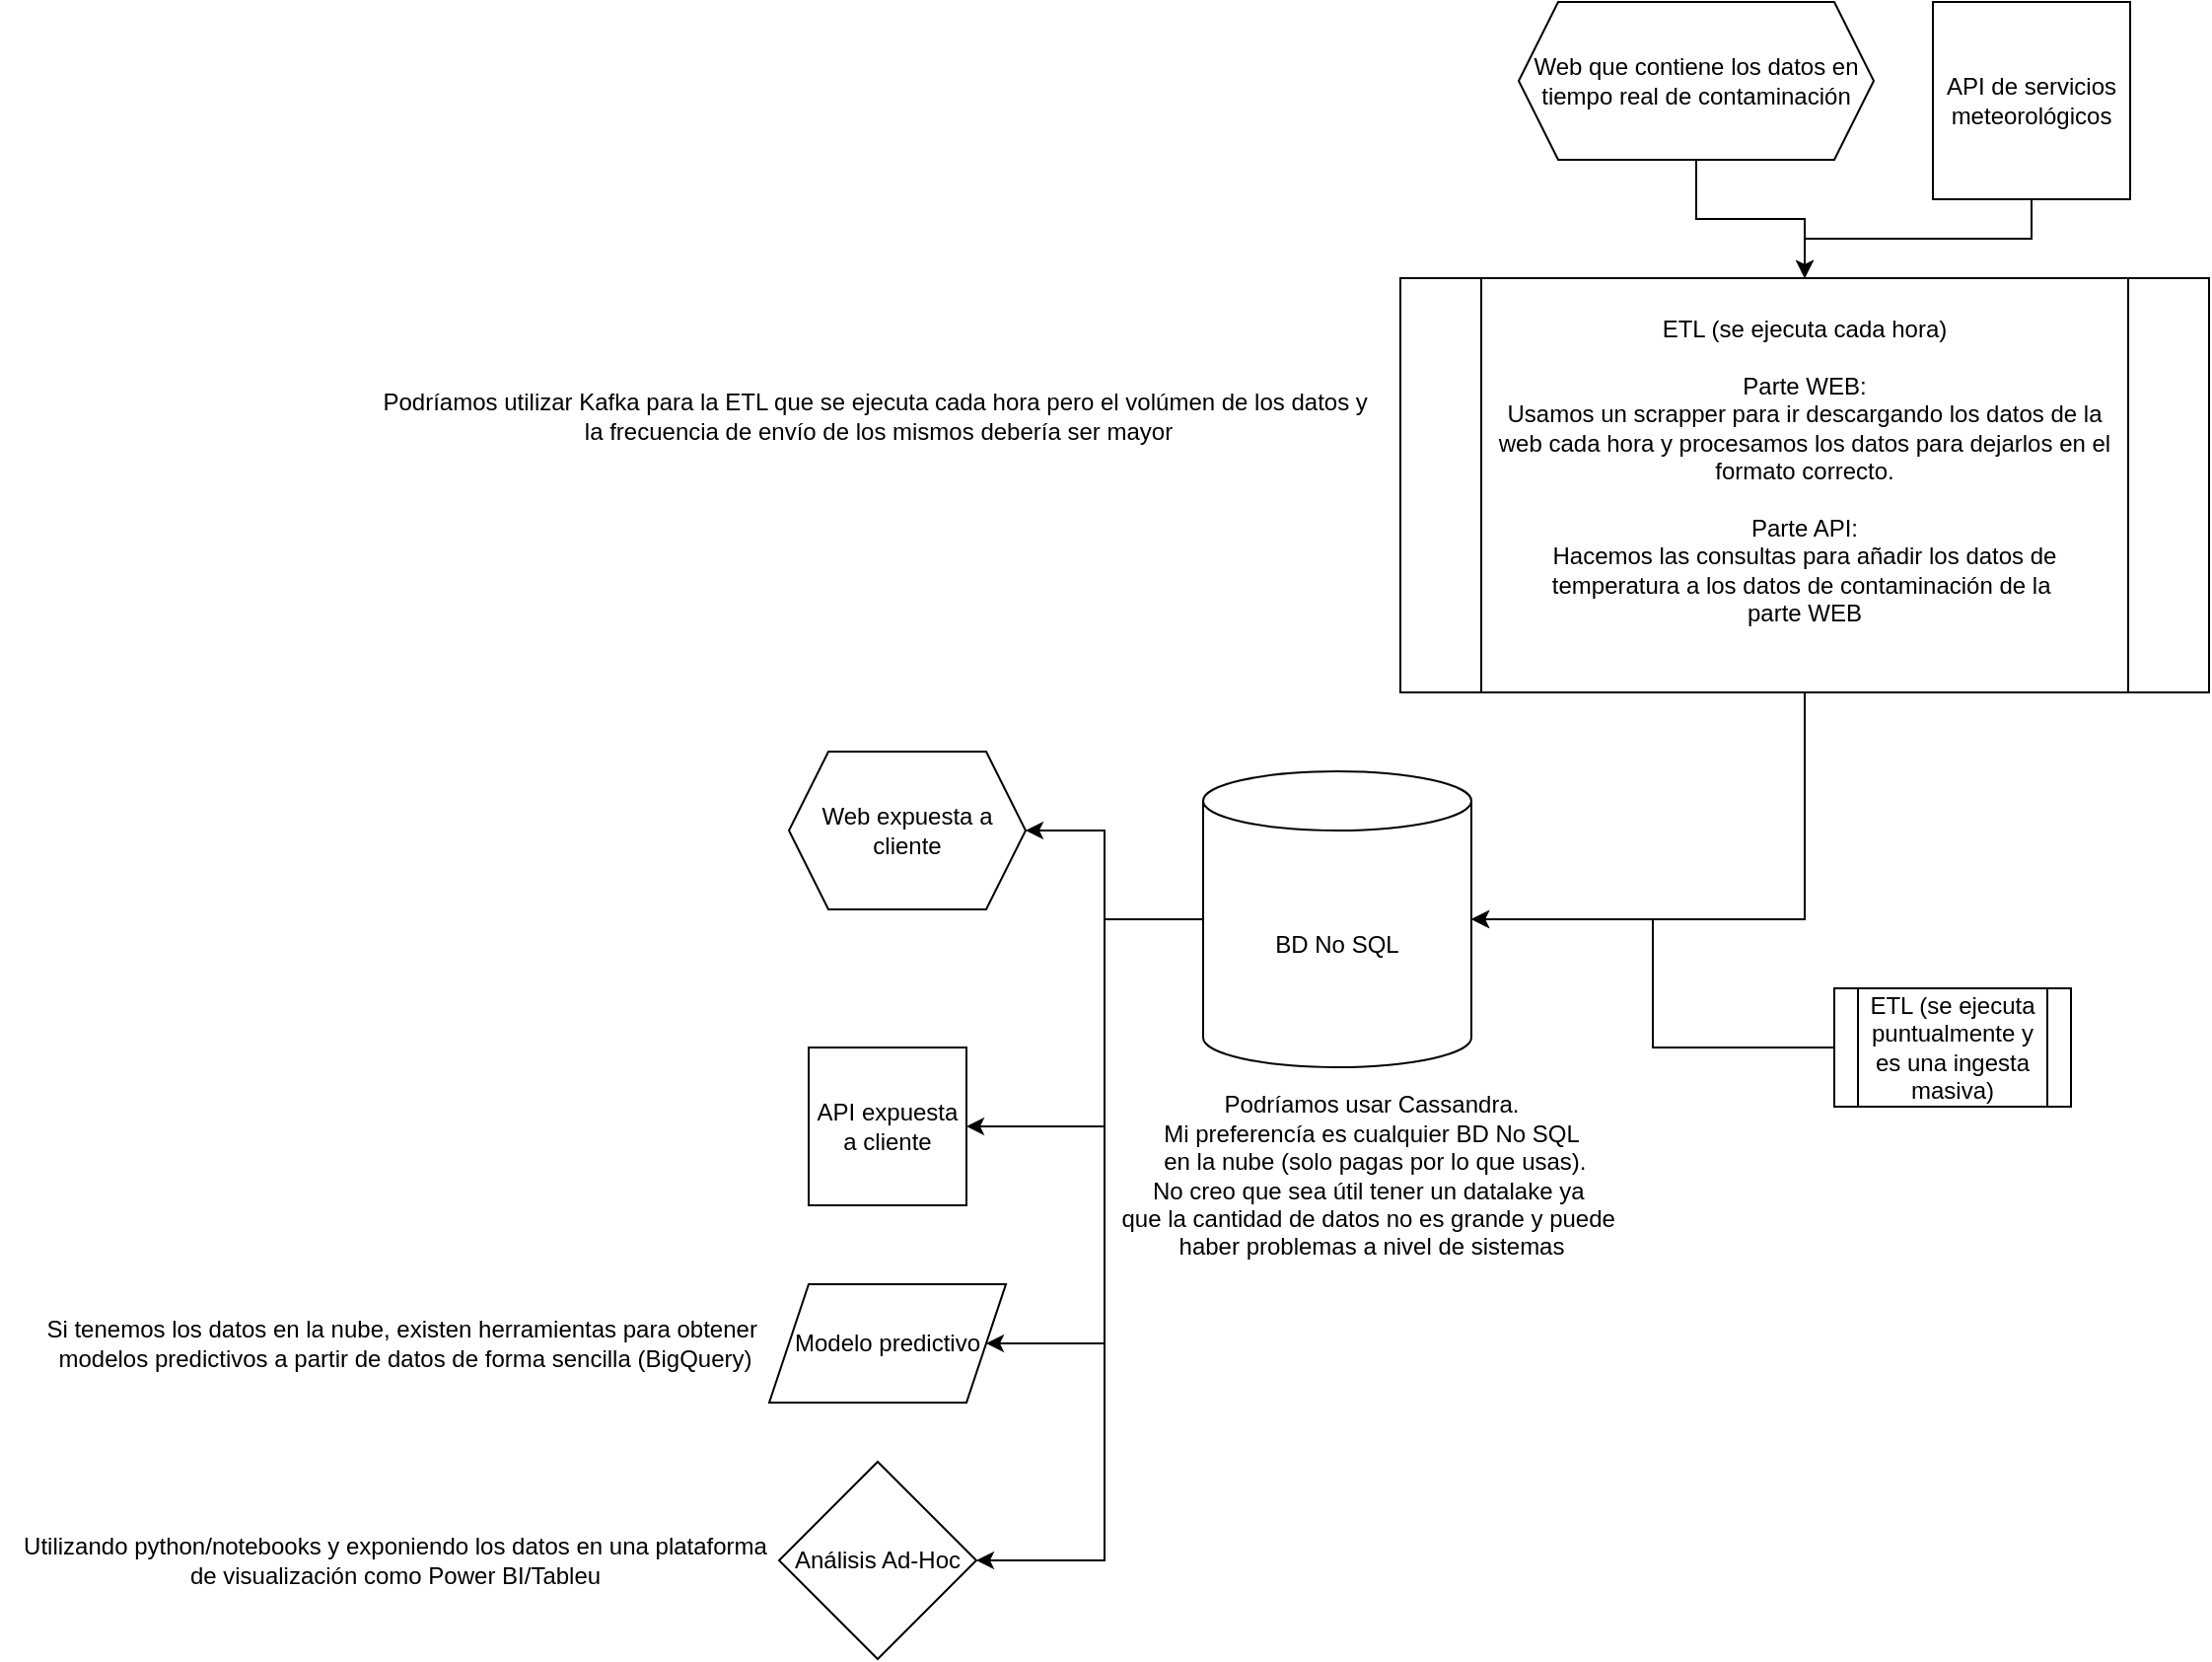<mxfile version="24.4.8" type="github">
  <diagram name="Page-1" id="WLO4LGo2Aa8Ct4FPDcbk">
    <mxGraphModel dx="2261" dy="1907" grid="1" gridSize="10" guides="1" tooltips="1" connect="1" arrows="1" fold="1" page="1" pageScale="1" pageWidth="827" pageHeight="1169" math="0" shadow="0">
      <root>
        <mxCell id="0" />
        <mxCell id="1" parent="0" />
        <mxCell id="jW_kl0NcLJmKantq0PO1-5" value="API expuesta a cliente" style="whiteSpace=wrap;html=1;aspect=fixed;" vertex="1" parent="1">
          <mxGeometry x="40" y="470" width="80" height="80" as="geometry" />
        </mxCell>
        <mxCell id="jW_kl0NcLJmKantq0PO1-23" value="" style="edgeStyle=orthogonalEdgeStyle;rounded=0;orthogonalLoop=1;jettySize=auto;html=1;" edge="1" parent="1" source="jW_kl0NcLJmKantq0PO1-6" target="jW_kl0NcLJmKantq0PO1-16">
          <mxGeometry relative="1" as="geometry">
            <Array as="points">
              <mxPoint x="190" y="405" />
              <mxPoint x="190" y="360" />
            </Array>
          </mxGeometry>
        </mxCell>
        <mxCell id="jW_kl0NcLJmKantq0PO1-24" style="edgeStyle=orthogonalEdgeStyle;rounded=0;orthogonalLoop=1;jettySize=auto;html=1;entryX=1;entryY=0.5;entryDx=0;entryDy=0;" edge="1" parent="1" source="jW_kl0NcLJmKantq0PO1-6" target="jW_kl0NcLJmKantq0PO1-5">
          <mxGeometry relative="1" as="geometry">
            <Array as="points">
              <mxPoint x="190" y="405" />
              <mxPoint x="190" y="510" />
            </Array>
          </mxGeometry>
        </mxCell>
        <mxCell id="jW_kl0NcLJmKantq0PO1-26" style="edgeStyle=orthogonalEdgeStyle;rounded=0;orthogonalLoop=1;jettySize=auto;html=1;entryX=1;entryY=0.5;entryDx=0;entryDy=0;" edge="1" parent="1" source="jW_kl0NcLJmKantq0PO1-6" target="jW_kl0NcLJmKantq0PO1-25">
          <mxGeometry relative="1" as="geometry">
            <Array as="points">
              <mxPoint x="190" y="405" />
              <mxPoint x="190" y="620" />
            </Array>
          </mxGeometry>
        </mxCell>
        <mxCell id="jW_kl0NcLJmKantq0PO1-30" style="edgeStyle=orthogonalEdgeStyle;rounded=0;orthogonalLoop=1;jettySize=auto;html=1;entryX=1;entryY=0.5;entryDx=0;entryDy=0;" edge="1" parent="1" source="jW_kl0NcLJmKantq0PO1-6" target="jW_kl0NcLJmKantq0PO1-28">
          <mxGeometry relative="1" as="geometry">
            <Array as="points">
              <mxPoint x="190" y="405" />
              <mxPoint x="190" y="730" />
            </Array>
          </mxGeometry>
        </mxCell>
        <mxCell id="jW_kl0NcLJmKantq0PO1-6" value="BD No SQL" style="shape=cylinder3;whiteSpace=wrap;html=1;boundedLbl=1;backgroundOutline=1;size=15;" vertex="1" parent="1">
          <mxGeometry x="240" y="330" width="136" height="150" as="geometry" />
        </mxCell>
        <mxCell id="jW_kl0NcLJmKantq0PO1-14" style="edgeStyle=orthogonalEdgeStyle;rounded=0;orthogonalLoop=1;jettySize=auto;html=1;" edge="1" parent="1" source="jW_kl0NcLJmKantq0PO1-7" target="jW_kl0NcLJmKantq0PO1-12">
          <mxGeometry relative="1" as="geometry" />
        </mxCell>
        <mxCell id="jW_kl0NcLJmKantq0PO1-7" value="API de servicios meteorológicos" style="whiteSpace=wrap;html=1;aspect=fixed;" vertex="1" parent="1">
          <mxGeometry x="610" y="-60" width="100" height="100" as="geometry" />
        </mxCell>
        <mxCell id="jW_kl0NcLJmKantq0PO1-13" style="edgeStyle=orthogonalEdgeStyle;rounded=0;orthogonalLoop=1;jettySize=auto;html=1;" edge="1" parent="1" source="jW_kl0NcLJmKantq0PO1-8" target="jW_kl0NcLJmKantq0PO1-12">
          <mxGeometry relative="1" as="geometry" />
        </mxCell>
        <mxCell id="jW_kl0NcLJmKantq0PO1-8" value="Web que contiene los datos en tiempo real de contaminación" style="shape=hexagon;perimeter=hexagonPerimeter2;whiteSpace=wrap;html=1;fixedSize=1;" vertex="1" parent="1">
          <mxGeometry x="400" y="-60" width="180" height="80" as="geometry" />
        </mxCell>
        <mxCell id="jW_kl0NcLJmKantq0PO1-9" value="&lt;div&gt;&lt;br&gt;&lt;/div&gt;" style="text;html=1;align=center;verticalAlign=middle;resizable=0;points=[];autosize=1;strokeColor=none;fillColor=none;" vertex="1" parent="1">
          <mxGeometry x="530" y="155" width="20" height="30" as="geometry" />
        </mxCell>
        <mxCell id="jW_kl0NcLJmKantq0PO1-12" value="&lt;div&gt;ETL (se ejecuta cada hora)&lt;br&gt;&lt;/div&gt;&lt;div&gt;&lt;br&gt;&lt;/div&gt;&lt;div&gt;Parte WEB:&lt;/div&gt;Usamos un scrapper para ir descargando los datos de la web&amp;nbsp;&lt;span style=&quot;background-color: initial;&quot;&gt;cada hora y&amp;nbsp;&lt;/span&gt;&lt;span style=&quot;background-color: initial;&quot;&gt;procesamos los datos para dejarlos en el formato&amp;nbsp;&lt;/span&gt;&lt;span style=&quot;background-color: initial;&quot;&gt;correcto.&lt;/span&gt;&lt;div&gt;&lt;br&gt;&lt;/div&gt;&lt;div&gt;Parte API:&lt;/div&gt;&lt;div&gt;Hacemos las consultas para añadir los datos de temperatura&amp;nbsp;&lt;span style=&quot;background-color: initial;&quot;&gt;a los&amp;nbsp;&lt;/span&gt;&lt;span style=&quot;background-color: initial;&quot;&gt;datos de contaminación de la&amp;nbsp;&lt;/span&gt;&lt;/div&gt;&lt;div&gt;&lt;span style=&quot;background-color: initial;&quot;&gt;parte WEB&lt;/span&gt;&lt;/div&gt;&lt;div&gt;&lt;br style=&quot;text-wrap: nowrap;&quot;&gt;&lt;/div&gt;" style="shape=process;whiteSpace=wrap;html=1;backgroundOutline=1;" vertex="1" parent="1">
          <mxGeometry x="340" y="80" width="410" height="210" as="geometry" />
        </mxCell>
        <mxCell id="jW_kl0NcLJmKantq0PO1-15" style="edgeStyle=orthogonalEdgeStyle;rounded=0;orthogonalLoop=1;jettySize=auto;html=1;entryX=1;entryY=0.5;entryDx=0;entryDy=0;entryPerimeter=0;" edge="1" parent="1" source="jW_kl0NcLJmKantq0PO1-12" target="jW_kl0NcLJmKantq0PO1-6">
          <mxGeometry relative="1" as="geometry" />
        </mxCell>
        <mxCell id="jW_kl0NcLJmKantq0PO1-16" value="Web expuesta a cliente" style="shape=hexagon;perimeter=hexagonPerimeter2;whiteSpace=wrap;html=1;fixedSize=1;" vertex="1" parent="1">
          <mxGeometry x="30" y="320" width="120" height="80" as="geometry" />
        </mxCell>
        <mxCell id="jW_kl0NcLJmKantq0PO1-17" value="ETL (se ejecuta puntualmente y es una ingesta masiva)" style="shape=process;whiteSpace=wrap;html=1;backgroundOutline=1;" vertex="1" parent="1">
          <mxGeometry x="560" y="440" width="120" height="60" as="geometry" />
        </mxCell>
        <mxCell id="jW_kl0NcLJmKantq0PO1-19" value="Podríamos utilizar Kafka para la ETL que se ejecuta cada hora pero el volúmen de los datos y&amp;nbsp;&lt;div&gt;la frecuencia de envío de los mismos debería ser mayor&lt;/div&gt;" style="text;html=1;align=center;verticalAlign=middle;resizable=0;points=[];autosize=1;strokeColor=none;fillColor=none;" vertex="1" parent="1">
          <mxGeometry x="-190" y="130" width="530" height="40" as="geometry" />
        </mxCell>
        <mxCell id="jW_kl0NcLJmKantq0PO1-21" style="edgeStyle=orthogonalEdgeStyle;rounded=0;orthogonalLoop=1;jettySize=auto;html=1;entryX=1;entryY=0.5;entryDx=0;entryDy=0;entryPerimeter=0;" edge="1" parent="1" source="jW_kl0NcLJmKantq0PO1-17" target="jW_kl0NcLJmKantq0PO1-6">
          <mxGeometry relative="1" as="geometry" />
        </mxCell>
        <mxCell id="jW_kl0NcLJmKantq0PO1-22" value="Podríamos usar Cassandra.&lt;div&gt;Mi preferencía es cualquier BD No SQL&lt;/div&gt;&lt;div&gt;&amp;nbsp;en la nube (solo pagas por lo que usas).&lt;/div&gt;&lt;div&gt;No creo que sea útil tener un datalake ya&amp;nbsp;&lt;/div&gt;&lt;div&gt;que la cantidad&amp;nbsp;&lt;span style=&quot;background-color: initial;&quot;&gt;de datos&amp;nbsp;&lt;/span&gt;&lt;span style=&quot;background-color: initial;&quot;&gt;no es grande y&amp;nbsp;&lt;/span&gt;&lt;span style=&quot;background-color: initial;&quot;&gt;puede&amp;nbsp;&lt;/span&gt;&lt;/div&gt;&lt;div&gt;&lt;span style=&quot;background-color: initial;&quot;&gt;haber&amp;nbsp;&lt;/span&gt;&lt;span style=&quot;background-color: initial;&quot;&gt;problemas&amp;nbsp;&lt;/span&gt;&lt;span style=&quot;background-color: initial;&quot;&gt;a nivel de sistemas&lt;/span&gt;&lt;/div&gt;" style="text;html=1;align=center;verticalAlign=middle;resizable=0;points=[];autosize=1;strokeColor=none;fillColor=none;" vertex="1" parent="1">
          <mxGeometry x="185" y="485" width="280" height="100" as="geometry" />
        </mxCell>
        <mxCell id="jW_kl0NcLJmKantq0PO1-25" value="Modelo predictivo" style="shape=parallelogram;perimeter=parallelogramPerimeter;whiteSpace=wrap;html=1;fixedSize=1;" vertex="1" parent="1">
          <mxGeometry x="20" y="590" width="120" height="60" as="geometry" />
        </mxCell>
        <mxCell id="jW_kl0NcLJmKantq0PO1-27" value="Si tenemos los datos en la nube, existen herramientas para obtener&amp;nbsp;&lt;div&gt;modelos predictivos a partir de datos de forma sencilla (BigQuery)&lt;/div&gt;" style="text;html=1;align=center;verticalAlign=middle;resizable=0;points=[];autosize=1;strokeColor=none;fillColor=none;" vertex="1" parent="1">
          <mxGeometry x="-360" y="600" width="390" height="40" as="geometry" />
        </mxCell>
        <mxCell id="jW_kl0NcLJmKantq0PO1-28" value="Análisis Ad-Hoc" style="rhombus;whiteSpace=wrap;html=1;" vertex="1" parent="1">
          <mxGeometry x="25" y="680" width="100" height="100" as="geometry" />
        </mxCell>
        <mxCell id="jW_kl0NcLJmKantq0PO1-32" value="Utilizando python/notebooks y exponiendo los datos en una plataforma&lt;div&gt;&amp;nbsp;de visualización como Power BI/Tableu&amp;nbsp;&lt;/div&gt;" style="text;html=1;align=center;verticalAlign=middle;resizable=0;points=[];autosize=1;strokeColor=none;fillColor=none;" vertex="1" parent="1">
          <mxGeometry x="-370" y="710" width="400" height="40" as="geometry" />
        </mxCell>
      </root>
    </mxGraphModel>
  </diagram>
</mxfile>
